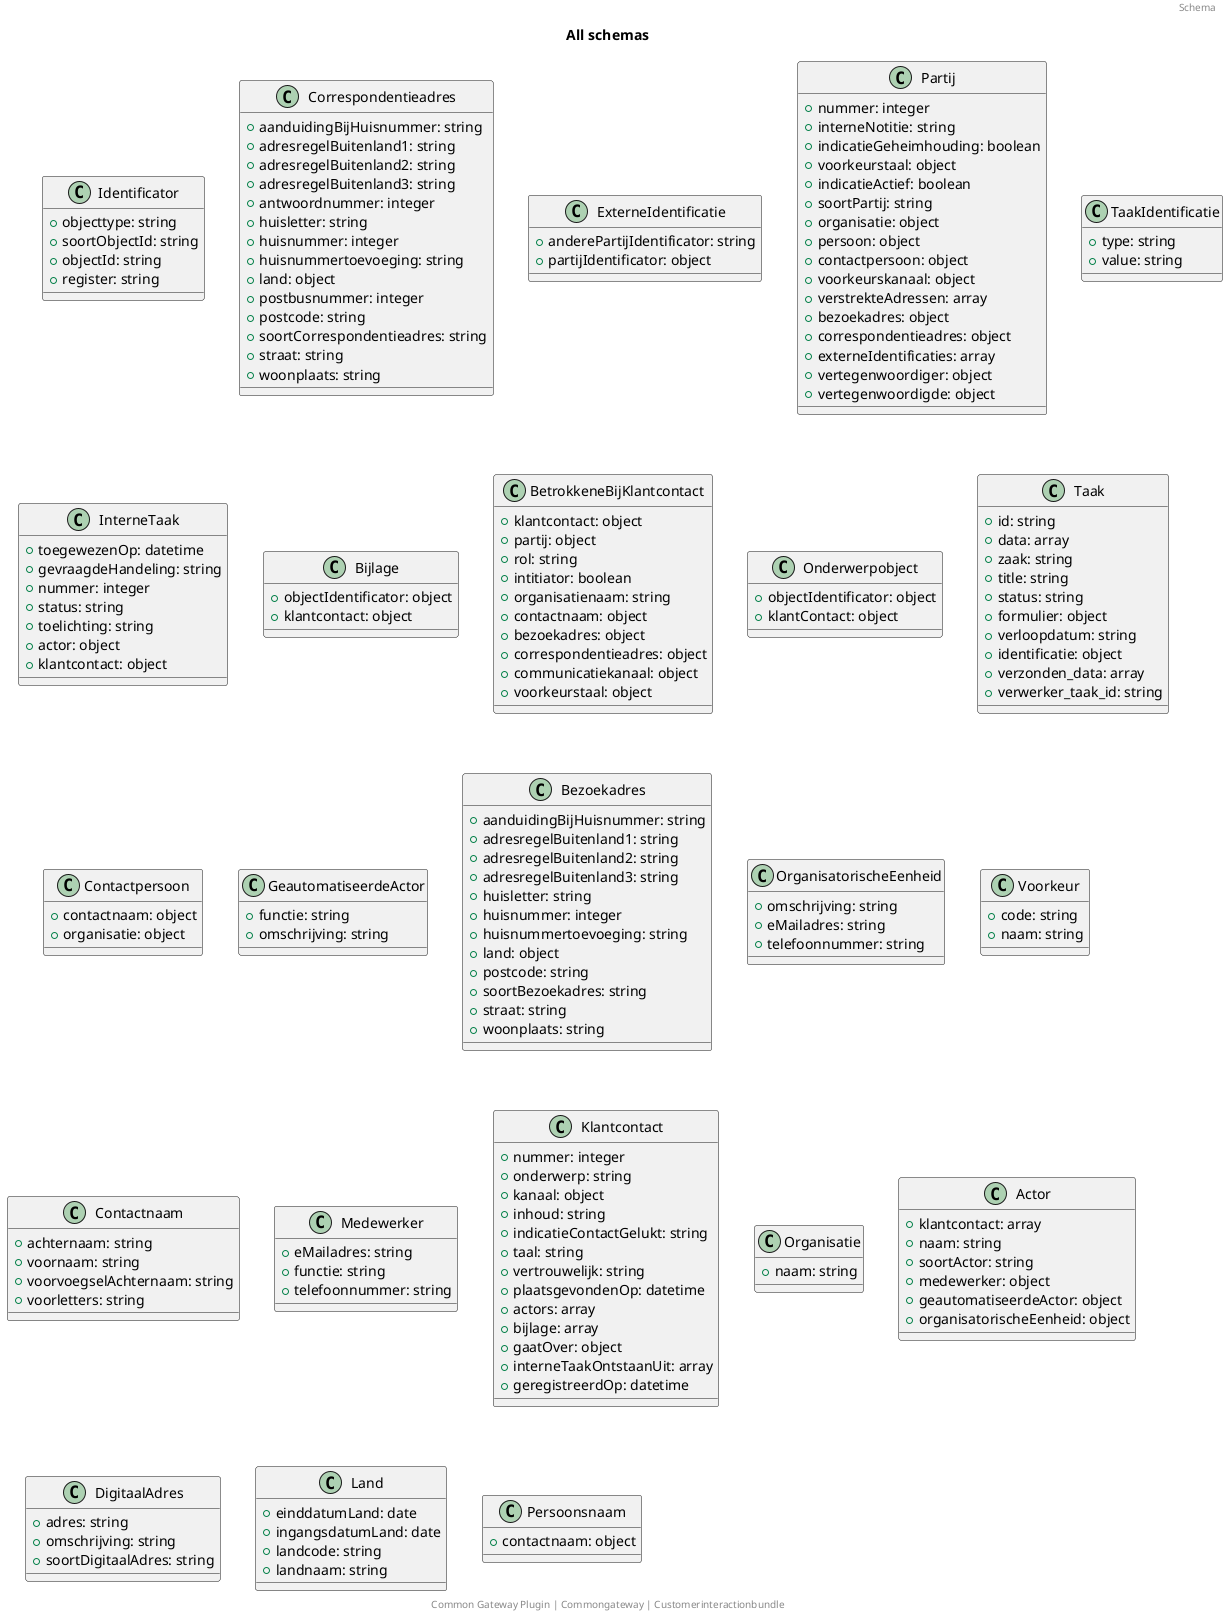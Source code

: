 @startuml
title: All schemas
footer: Common Gateway Plugin | Commongateway | Customerinteractionbundle 
header: Schema
class Identificator {
  + objecttype: string
  + soortObjectId: string
  + objectId: string
  + register: string
}
class Correspondentieadres {
  + aanduidingBijHuisnummer: string
  + adresregelBuitenland1: string
  + adresregelBuitenland2: string
  + adresregelBuitenland3: string
  + antwoordnummer: integer
  + huisletter: string
  + huisnummer: integer
  + huisnummertoevoeging: string
  + land: object
  + postbusnummer: integer
  + postcode: string
  + soortCorrespondentieadres: string
  + straat: string
  + woonplaats: string
}
class ExterneIdentificatie {
  + anderePartijIdentificator: string
  + partijIdentificator: object
}
class Partij {
  + nummer: integer
  + interneNotitie: string
  + indicatieGeheimhouding: boolean
  + voorkeurstaal: object
  + indicatieActief: boolean
  + soortPartij: string
  + organisatie: object
  + persoon: object
  + contactpersoon: object
  + voorkeurskanaal: object
  + verstrekteAdressen: array
  + bezoekadres: object
  + correspondentieadres: object
  + externeIdentificaties: array
  + vertegenwoordiger: object
  + vertegenwoordigde: object
}
class TaakIdentificatie {
  + type: string
  + value: string
}
class InterneTaak {
  + toegewezenOp: datetime
  + gevraagdeHandeling: string
  + nummer: integer
  + status: string
  + toelichting: string
  + actor: object
  + klantcontact: object
}
class Bijlage {
  + objectIdentificator: object
  + klantcontact: object
}
class BetrokkeneBijKlantcontact {
  + klantcontact: object
  + partij: object
  + rol: string
  + intitiator: boolean
  + organisatienaam: string
  + contactnaam: object
  + bezoekadres: object
  + correspondentieadres: object
  + communicatiekanaal: object
  + voorkeurstaal: object
}
class Onderwerpobject {
  + objectIdentificator: object
  + klantContact: object
}
class Taak {
  + id: string
  + data: array
  + zaak: string
  + title: string
  + status: string
  + formulier: object
  + verloopdatum: string
  + identificatie: object
  + verzonden_data: array
  + verwerker_taak_id: string
}
class Contactpersoon {
  + contactnaam: object
  + organisatie: object
}
class GeautomatiseerdeActor {
  + functie: string
  + omschrijving: string
}
class Bezoekadres {
  + aanduidingBijHuisnummer: string
  + adresregelBuitenland1: string
  + adresregelBuitenland2: string
  + adresregelBuitenland3: string
  + huisletter: string
  + huisnummer: integer
  + huisnummertoevoeging: string
  + land: object
  + postcode: string
  + soortBezoekadres: string
  + straat: string
  + woonplaats: string
}
class OrganisatorischeEenheid {
  + omschrijving: string
  + eMailadres: string
  + telefoonnummer: string
}
class Voorkeur {
  + code: string
  + naam: string
}
class Contactnaam {
  + achternaam: string
  + voornaam: string
  + voorvoegselAchternaam: string
  + voorletters: string
}
class Medewerker {
  + eMailadres: string
  + functie: string
  + telefoonnummer: string
}
class Klantcontact {
  + nummer: integer
  + onderwerp: string
  + kanaal: object
  + inhoud: string
  + indicatieContactGelukt: string
  + taal: string
  + vertrouwelijk: string
  + plaatsgevondenOp: datetime
  + actors: array
  + bijlage: array
  + gaatOver: object
  + interneTaakOntstaanUit: array
  + geregistreerdOp: datetime
}
class Organisatie {
  + naam: string
}
class Actor {
  + klantcontact: array
  + naam: string
  + soortActor: string
  + medewerker: object
  + geautomatiseerdeActor: object
  + organisatorischeEenheid: object
}
class DigitaalAdres {
  + adres: string
  + omschrijving: string
  + soortDigitaalAdres: string
}
class Land {
  + einddatumLand: date
  + ingangsdatumLand: date
  + landcode: string
  + landnaam: string
}
class Persoonsnaam {
  + contactnaam: object
}
@enduml
